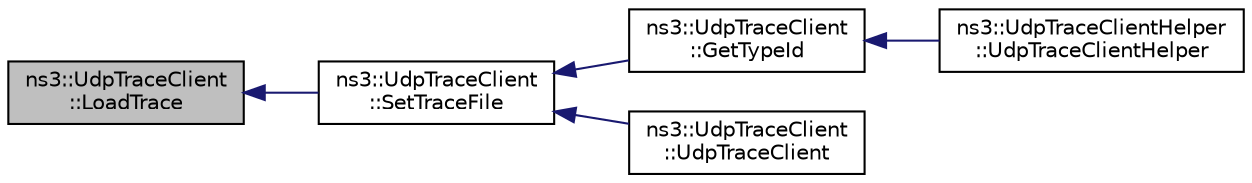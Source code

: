 digraph "ns3::UdpTraceClient::LoadTrace"
{
  edge [fontname="Helvetica",fontsize="10",labelfontname="Helvetica",labelfontsize="10"];
  node [fontname="Helvetica",fontsize="10",shape=record];
  rankdir="LR";
  Node1 [label="ns3::UdpTraceClient\l::LoadTrace",height=0.2,width=0.4,color="black", fillcolor="grey75", style="filled", fontcolor="black"];
  Node1 -> Node2 [dir="back",color="midnightblue",fontsize="10",style="solid"];
  Node2 [label="ns3::UdpTraceClient\l::SetTraceFile",height=0.2,width=0.4,color="black", fillcolor="white", style="filled",URL="$d4/d5a/structns3_1_1UdpTraceClient.html#a3439722a8941b9c1ab3fd564dcdafeb0",tooltip="Set the trace file to be used by the application. "];
  Node2 -> Node3 [dir="back",color="midnightblue",fontsize="10",style="solid"];
  Node3 [label="ns3::UdpTraceClient\l::GetTypeId",height=0.2,width=0.4,color="black", fillcolor="white", style="filled",URL="$d4/d5a/structns3_1_1UdpTraceClient.html#ace3de2afbfae12cb73fc78a55f22399c",tooltip="Get the type ID. "];
  Node3 -> Node4 [dir="back",color="midnightblue",fontsize="10",style="solid"];
  Node4 [label="ns3::UdpTraceClientHelper\l::UdpTraceClientHelper",height=0.2,width=0.4,color="black", fillcolor="white", style="filled",URL="$d9/d9b/classns3_1_1UdpTraceClientHelper.html#abb6cba708ba1847e006679f155319650"];
  Node2 -> Node5 [dir="back",color="midnightblue",fontsize="10",style="solid"];
  Node5 [label="ns3::UdpTraceClient\l::UdpTraceClient",height=0.2,width=0.4,color="black", fillcolor="white", style="filled",URL="$d4/d5a/structns3_1_1UdpTraceClient.html#a84242659bd33470aebf8f395c7413382",tooltip="Creates a traceBasedStreamer application. "];
}
